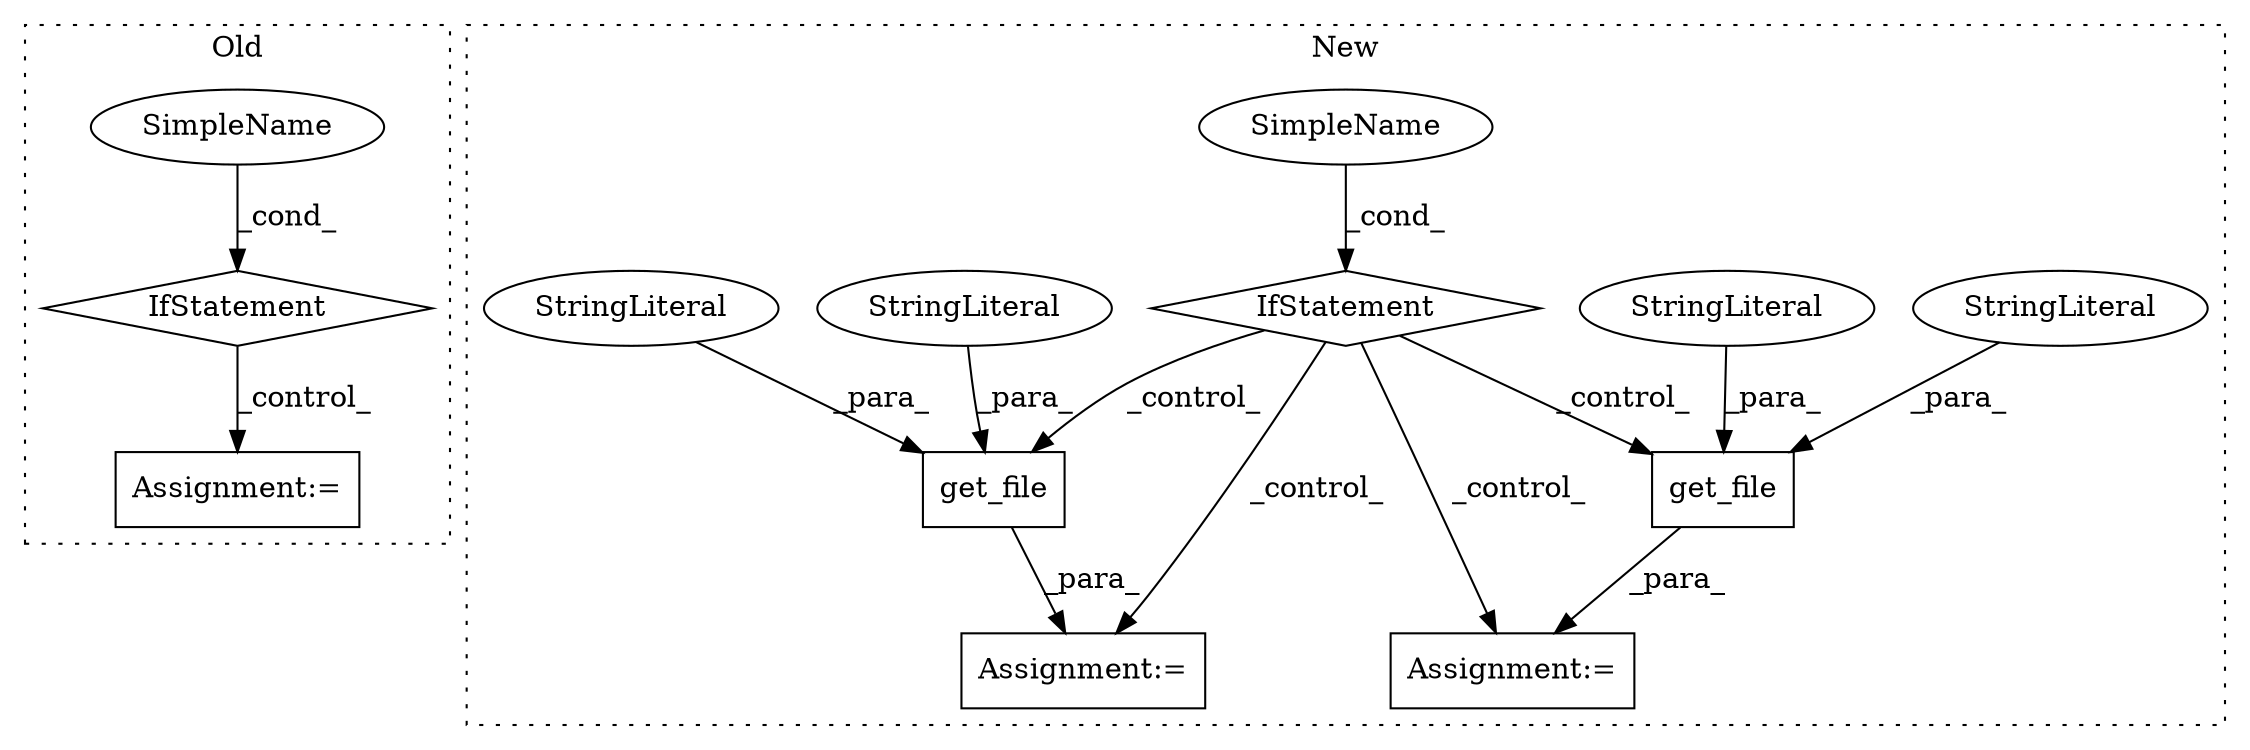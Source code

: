 digraph G {
subgraph cluster0 {
1 [label="IfStatement" a="25" s="12045,12071" l="4,2" shape="diamond"];
8 [label="SimpleName" a="42" s="" l="" shape="ellipse"];
9 [label="Assignment:=" a="7" s="12095" l="1" shape="box"];
label = "Old";
style="dotted";
}
subgraph cluster1 {
2 [label="get_file" a="32" s="12415,12512" l="9,1" shape="box"];
3 [label="Assignment:=" a="7" s="12414" l="1" shape="box"];
4 [label="StringLiteral" a="45" s="12504" l="8" shape="ellipse"];
5 [label="IfStatement" a="25" s="12364,12390" l="4,2" shape="diamond"];
6 [label="SimpleName" a="42" s="" l="" shape="ellipse"];
7 [label="get_file" a="32" s="12552,12657" l="9,1" shape="box"];
10 [label="StringLiteral" a="45" s="12424" l="61" shape="ellipse"];
11 [label="StringLiteral" a="45" s="12649" l="8" shape="ellipse"];
12 [label="StringLiteral" a="45" s="12561" l="64" shape="ellipse"];
13 [label="Assignment:=" a="7" s="12551" l="1" shape="box"];
label = "New";
style="dotted";
}
1 -> 9 [label="_control_"];
2 -> 3 [label="_para_"];
4 -> 2 [label="_para_"];
5 -> 7 [label="_control_"];
5 -> 2 [label="_control_"];
5 -> 3 [label="_control_"];
5 -> 13 [label="_control_"];
6 -> 5 [label="_cond_"];
7 -> 13 [label="_para_"];
8 -> 1 [label="_cond_"];
10 -> 2 [label="_para_"];
11 -> 7 [label="_para_"];
12 -> 7 [label="_para_"];
}